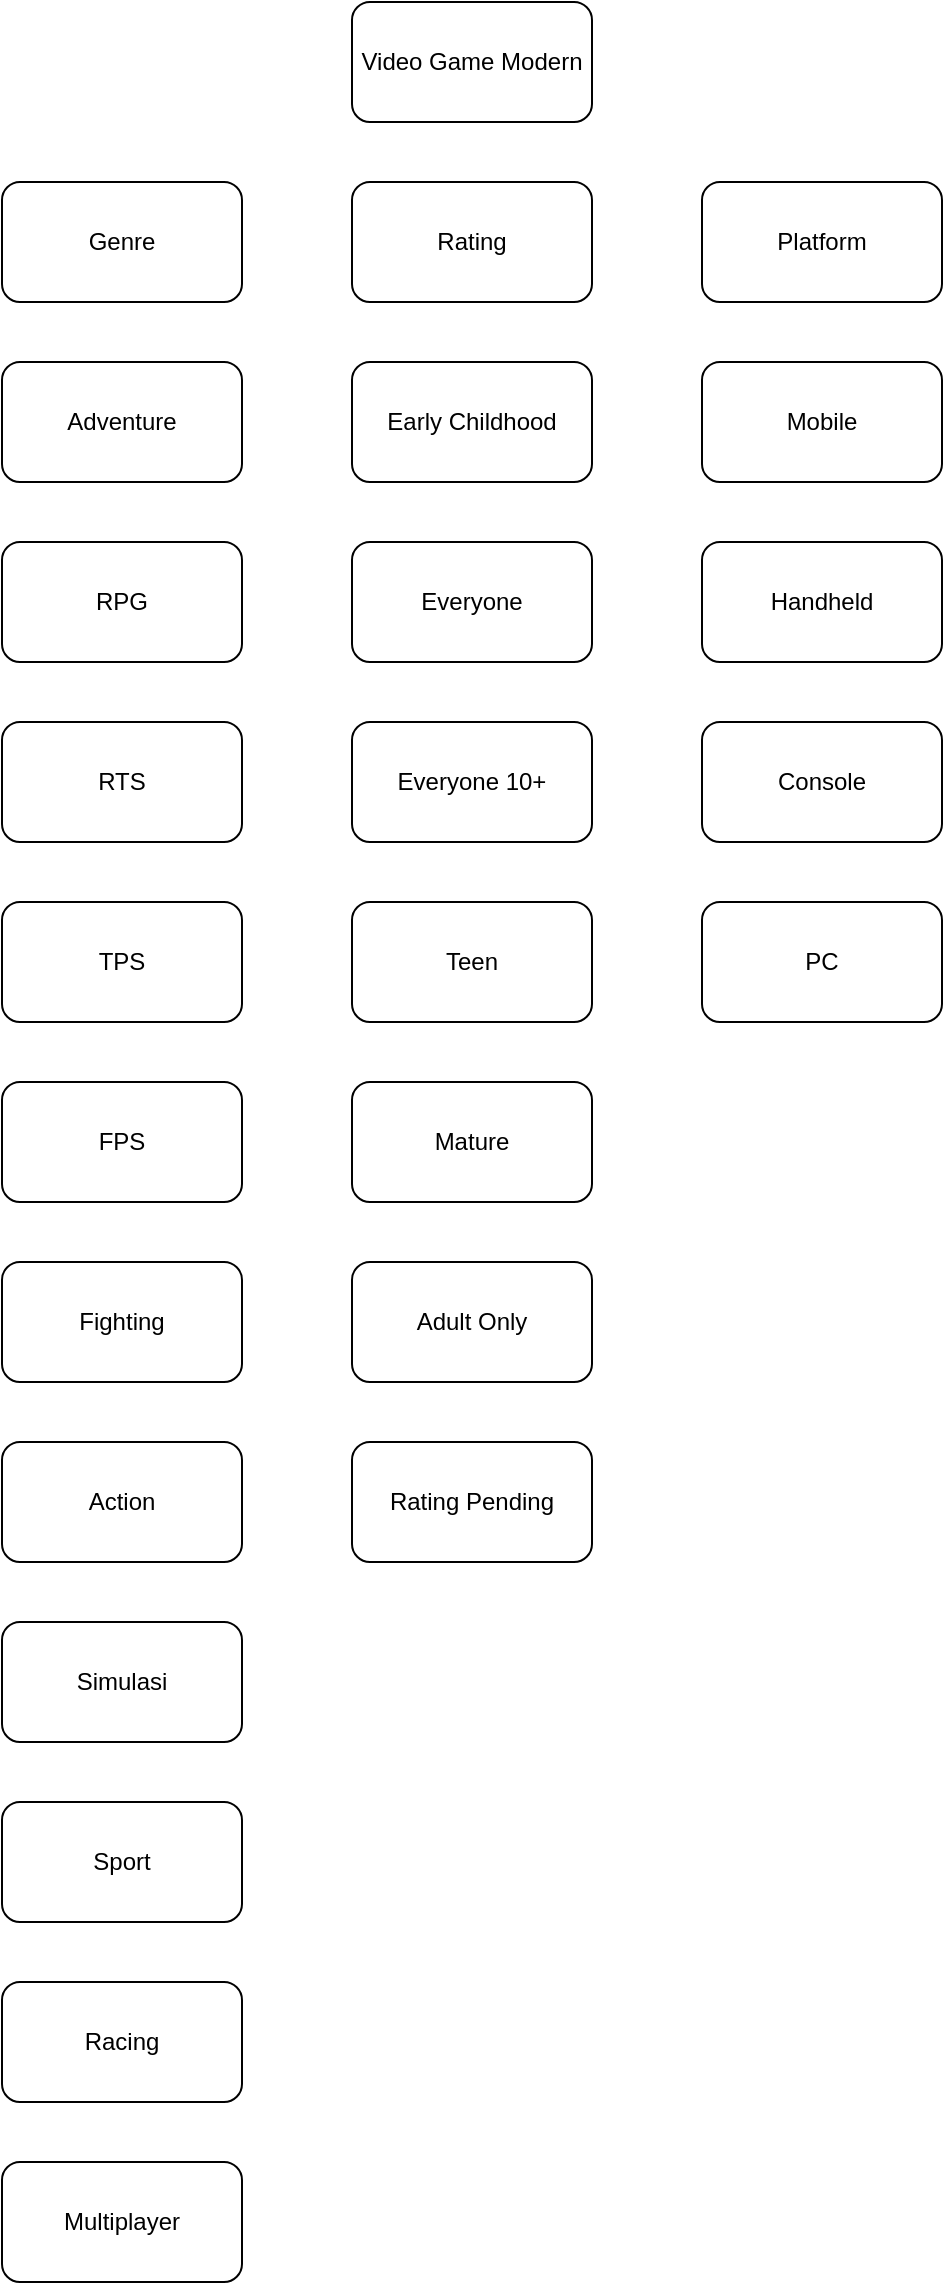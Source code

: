 <mxfile version="20.3.7" type="github">
  <diagram id="hiHfIL0W2WADQBVCkx0p" name="video game modern">
    <mxGraphModel dx="2098" dy="890" grid="1" gridSize="10" guides="1" tooltips="1" connect="1" arrows="1" fold="1" page="1" pageScale="1" pageWidth="850" pageHeight="1100" math="0" shadow="0">
      <root>
        <mxCell id="0" />
        <mxCell id="1" parent="0" />
        <mxCell id="lNGW0JCrQyuPG9CEcVu0-1" value="Video Game Modern" style="rounded=1;whiteSpace=wrap;html=1;" vertex="1" parent="1">
          <mxGeometry x="365" y="190" width="120" height="60" as="geometry" />
        </mxCell>
        <mxCell id="lNGW0JCrQyuPG9CEcVu0-2" value="Genre" style="rounded=1;whiteSpace=wrap;html=1;" vertex="1" parent="1">
          <mxGeometry x="190" y="280" width="120" height="60" as="geometry" />
        </mxCell>
        <mxCell id="lNGW0JCrQyuPG9CEcVu0-3" value="Rating" style="rounded=1;whiteSpace=wrap;html=1;" vertex="1" parent="1">
          <mxGeometry x="365" y="280" width="120" height="60" as="geometry" />
        </mxCell>
        <mxCell id="lNGW0JCrQyuPG9CEcVu0-5" value="Platform" style="rounded=1;whiteSpace=wrap;html=1;" vertex="1" parent="1">
          <mxGeometry x="540" y="280" width="120" height="60" as="geometry" />
        </mxCell>
        <mxCell id="lNGW0JCrQyuPG9CEcVu0-6" value="Multiplayer" style="rounded=1;whiteSpace=wrap;html=1;" vertex="1" parent="1">
          <mxGeometry x="190" y="1270" width="120" height="60" as="geometry" />
        </mxCell>
        <mxCell id="lNGW0JCrQyuPG9CEcVu0-7" value="Sport" style="rounded=1;whiteSpace=wrap;html=1;" vertex="1" parent="1">
          <mxGeometry x="190" y="1090" width="120" height="60" as="geometry" />
        </mxCell>
        <mxCell id="lNGW0JCrQyuPG9CEcVu0-8" value="Racing" style="rounded=1;whiteSpace=wrap;html=1;" vertex="1" parent="1">
          <mxGeometry x="190" y="1180" width="120" height="60" as="geometry" />
        </mxCell>
        <mxCell id="lNGW0JCrQyuPG9CEcVu0-9" value="Simulasi" style="rounded=1;whiteSpace=wrap;html=1;" vertex="1" parent="1">
          <mxGeometry x="190" y="1000" width="120" height="60" as="geometry" />
        </mxCell>
        <mxCell id="lNGW0JCrQyuPG9CEcVu0-10" value="Adventure" style="rounded=1;whiteSpace=wrap;html=1;" vertex="1" parent="1">
          <mxGeometry x="190" y="370" width="120" height="60" as="geometry" />
        </mxCell>
        <mxCell id="lNGW0JCrQyuPG9CEcVu0-11" value="RPG" style="rounded=1;whiteSpace=wrap;html=1;" vertex="1" parent="1">
          <mxGeometry x="190" y="460" width="120" height="60" as="geometry" />
        </mxCell>
        <mxCell id="lNGW0JCrQyuPG9CEcVu0-12" value="RTS" style="rounded=1;whiteSpace=wrap;html=1;" vertex="1" parent="1">
          <mxGeometry x="190" y="550" width="120" height="60" as="geometry" />
        </mxCell>
        <mxCell id="lNGW0JCrQyuPG9CEcVu0-13" value="TPS" style="rounded=1;whiteSpace=wrap;html=1;" vertex="1" parent="1">
          <mxGeometry x="190" y="640" width="120" height="60" as="geometry" />
        </mxCell>
        <mxCell id="lNGW0JCrQyuPG9CEcVu0-14" value="FPS" style="rounded=1;whiteSpace=wrap;html=1;" vertex="1" parent="1">
          <mxGeometry x="190" y="730" width="120" height="60" as="geometry" />
        </mxCell>
        <mxCell id="lNGW0JCrQyuPG9CEcVu0-15" value="Fighting" style="rounded=1;whiteSpace=wrap;html=1;" vertex="1" parent="1">
          <mxGeometry x="190" y="820" width="120" height="60" as="geometry" />
        </mxCell>
        <mxCell id="lNGW0JCrQyuPG9CEcVu0-16" value="Action" style="rounded=1;whiteSpace=wrap;html=1;" vertex="1" parent="1">
          <mxGeometry x="190" y="910" width="120" height="60" as="geometry" />
        </mxCell>
        <mxCell id="lNGW0JCrQyuPG9CEcVu0-19" value="Mobile" style="rounded=1;whiteSpace=wrap;html=1;" vertex="1" parent="1">
          <mxGeometry x="540" y="370" width="120" height="60" as="geometry" />
        </mxCell>
        <mxCell id="lNGW0JCrQyuPG9CEcVu0-20" value="Handheld" style="rounded=1;whiteSpace=wrap;html=1;" vertex="1" parent="1">
          <mxGeometry x="540" y="460" width="120" height="60" as="geometry" />
        </mxCell>
        <mxCell id="lNGW0JCrQyuPG9CEcVu0-21" value="Console" style="rounded=1;whiteSpace=wrap;html=1;" vertex="1" parent="1">
          <mxGeometry x="540" y="550" width="120" height="60" as="geometry" />
        </mxCell>
        <mxCell id="lNGW0JCrQyuPG9CEcVu0-22" value="PC" style="rounded=1;whiteSpace=wrap;html=1;" vertex="1" parent="1">
          <mxGeometry x="540" y="640" width="120" height="60" as="geometry" />
        </mxCell>
        <mxCell id="lNGW0JCrQyuPG9CEcVu0-23" value="Early Childhood" style="rounded=1;whiteSpace=wrap;html=1;" vertex="1" parent="1">
          <mxGeometry x="365" y="370" width="120" height="60" as="geometry" />
        </mxCell>
        <mxCell id="lNGW0JCrQyuPG9CEcVu0-24" value="Everyone" style="rounded=1;whiteSpace=wrap;html=1;" vertex="1" parent="1">
          <mxGeometry x="365" y="460" width="120" height="60" as="geometry" />
        </mxCell>
        <mxCell id="lNGW0JCrQyuPG9CEcVu0-25" value="Everyone 10+" style="rounded=1;whiteSpace=wrap;html=1;" vertex="1" parent="1">
          <mxGeometry x="365" y="550" width="120" height="60" as="geometry" />
        </mxCell>
        <mxCell id="lNGW0JCrQyuPG9CEcVu0-26" value="Teen" style="rounded=1;whiteSpace=wrap;html=1;" vertex="1" parent="1">
          <mxGeometry x="365" y="640" width="120" height="60" as="geometry" />
        </mxCell>
        <mxCell id="lNGW0JCrQyuPG9CEcVu0-27" value="Mature" style="rounded=1;whiteSpace=wrap;html=1;" vertex="1" parent="1">
          <mxGeometry x="365" y="730" width="120" height="60" as="geometry" />
        </mxCell>
        <mxCell id="lNGW0JCrQyuPG9CEcVu0-28" value="Adult Only" style="rounded=1;whiteSpace=wrap;html=1;" vertex="1" parent="1">
          <mxGeometry x="365" y="820" width="120" height="60" as="geometry" />
        </mxCell>
        <mxCell id="lNGW0JCrQyuPG9CEcVu0-29" value="Rating Pending" style="rounded=1;whiteSpace=wrap;html=1;" vertex="1" parent="1">
          <mxGeometry x="365" y="910" width="120" height="60" as="geometry" />
        </mxCell>
      </root>
    </mxGraphModel>
  </diagram>
</mxfile>
